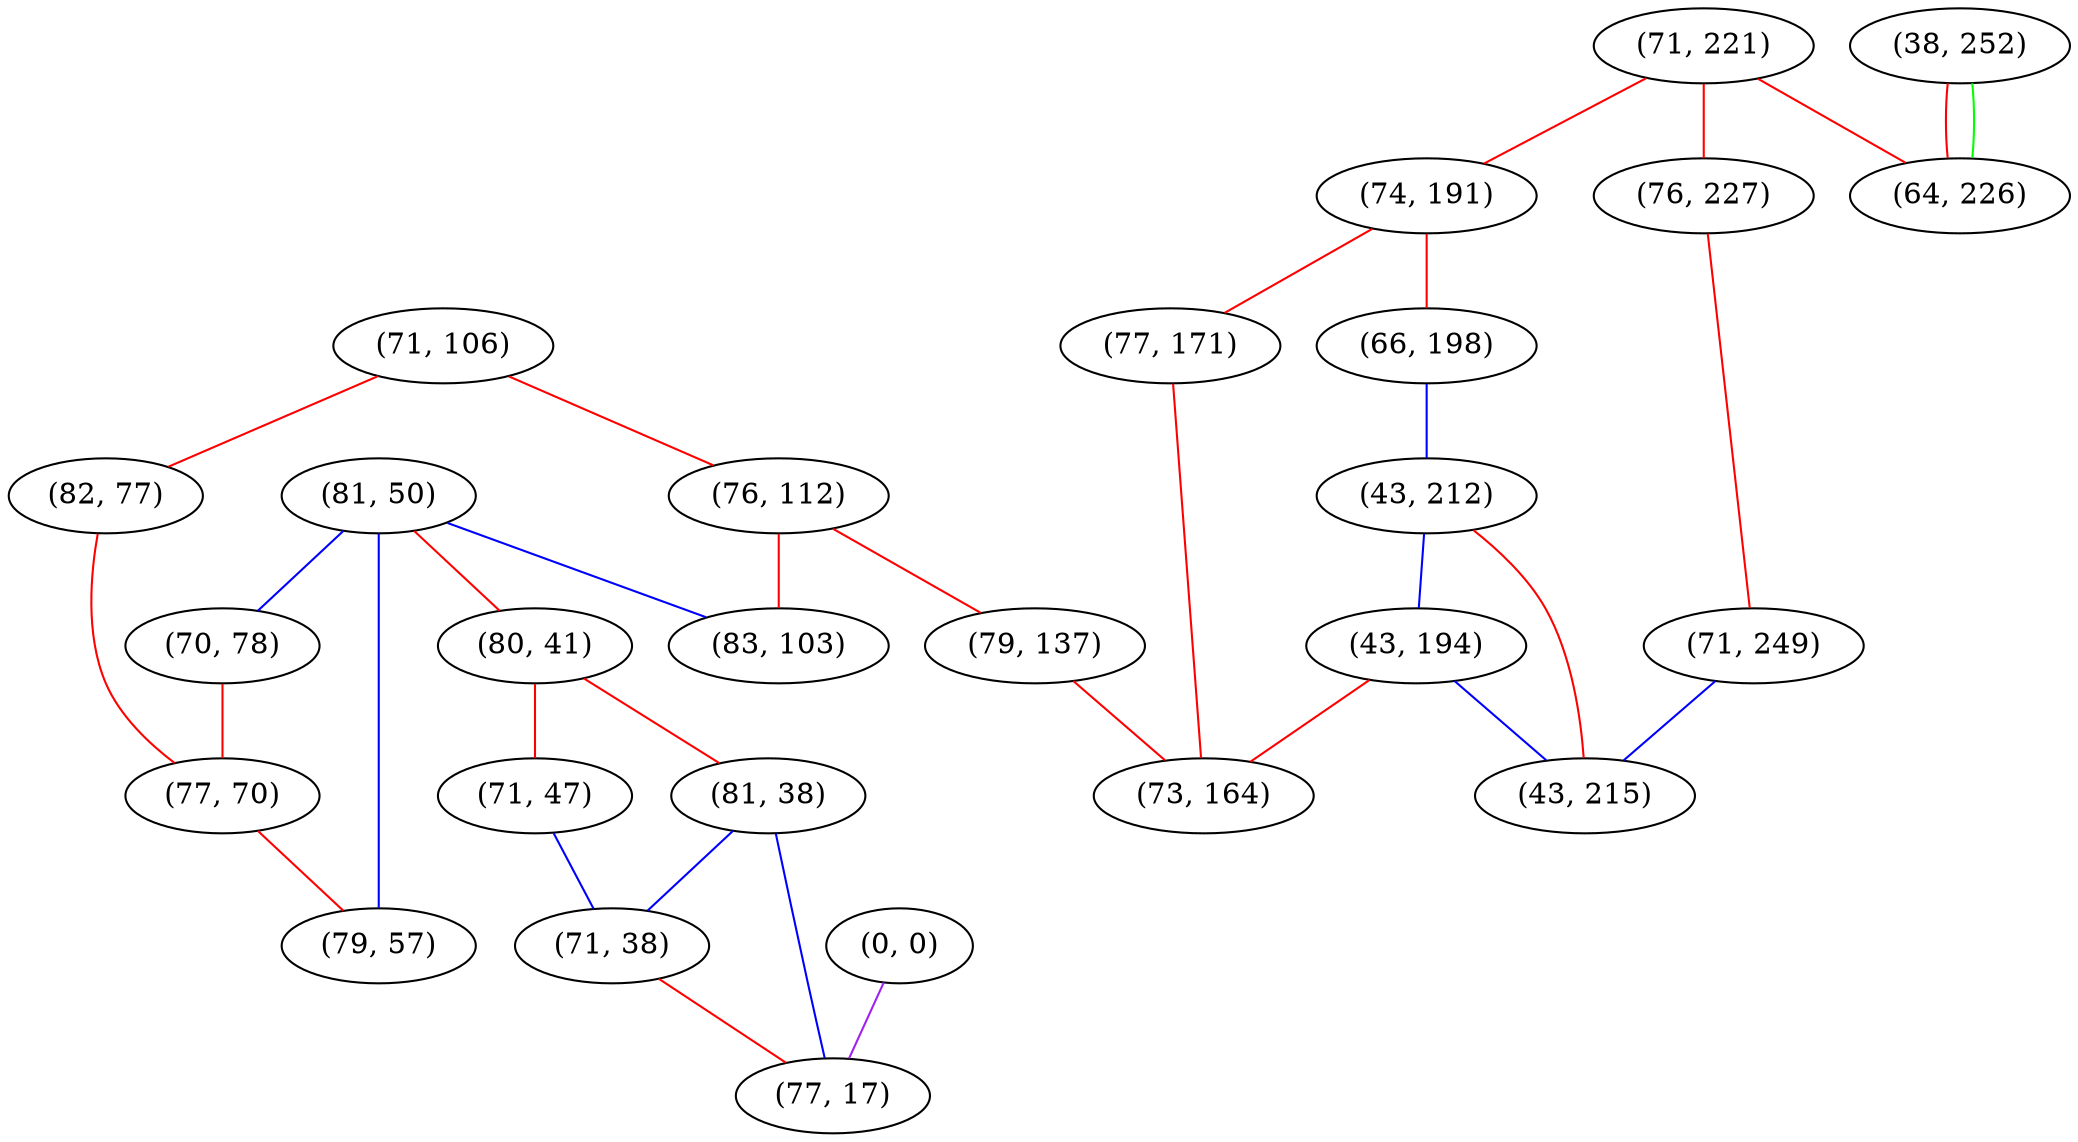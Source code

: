 graph "" {
"(81, 50)";
"(38, 252)";
"(0, 0)";
"(71, 106)";
"(71, 221)";
"(70, 78)";
"(74, 191)";
"(80, 41)";
"(76, 112)";
"(77, 171)";
"(82, 77)";
"(66, 198)";
"(81, 38)";
"(71, 47)";
"(83, 103)";
"(71, 38)";
"(79, 137)";
"(77, 70)";
"(77, 17)";
"(43, 212)";
"(64, 226)";
"(76, 227)";
"(79, 57)";
"(43, 194)";
"(71, 249)";
"(43, 215)";
"(73, 164)";
"(81, 50)" -- "(80, 41)"  [color=red, key=0, weight=1];
"(81, 50)" -- "(83, 103)"  [color=blue, key=0, weight=3];
"(81, 50)" -- "(79, 57)"  [color=blue, key=0, weight=3];
"(81, 50)" -- "(70, 78)"  [color=blue, key=0, weight=3];
"(38, 252)" -- "(64, 226)"  [color=red, key=0, weight=1];
"(38, 252)" -- "(64, 226)"  [color=green, key=1, weight=2];
"(0, 0)" -- "(77, 17)"  [color=purple, key=0, weight=4];
"(71, 106)" -- "(82, 77)"  [color=red, key=0, weight=1];
"(71, 106)" -- "(76, 112)"  [color=red, key=0, weight=1];
"(71, 221)" -- "(74, 191)"  [color=red, key=0, weight=1];
"(71, 221)" -- "(64, 226)"  [color=red, key=0, weight=1];
"(71, 221)" -- "(76, 227)"  [color=red, key=0, weight=1];
"(70, 78)" -- "(77, 70)"  [color=red, key=0, weight=1];
"(74, 191)" -- "(66, 198)"  [color=red, key=0, weight=1];
"(74, 191)" -- "(77, 171)"  [color=red, key=0, weight=1];
"(80, 41)" -- "(81, 38)"  [color=red, key=0, weight=1];
"(80, 41)" -- "(71, 47)"  [color=red, key=0, weight=1];
"(76, 112)" -- "(83, 103)"  [color=red, key=0, weight=1];
"(76, 112)" -- "(79, 137)"  [color=red, key=0, weight=1];
"(77, 171)" -- "(73, 164)"  [color=red, key=0, weight=1];
"(82, 77)" -- "(77, 70)"  [color=red, key=0, weight=1];
"(66, 198)" -- "(43, 212)"  [color=blue, key=0, weight=3];
"(81, 38)" -- "(77, 17)"  [color=blue, key=0, weight=3];
"(81, 38)" -- "(71, 38)"  [color=blue, key=0, weight=3];
"(71, 47)" -- "(71, 38)"  [color=blue, key=0, weight=3];
"(71, 38)" -- "(77, 17)"  [color=red, key=0, weight=1];
"(79, 137)" -- "(73, 164)"  [color=red, key=0, weight=1];
"(77, 70)" -- "(79, 57)"  [color=red, key=0, weight=1];
"(43, 212)" -- "(43, 215)"  [color=red, key=0, weight=1];
"(43, 212)" -- "(43, 194)"  [color=blue, key=0, weight=3];
"(76, 227)" -- "(71, 249)"  [color=red, key=0, weight=1];
"(43, 194)" -- "(43, 215)"  [color=blue, key=0, weight=3];
"(43, 194)" -- "(73, 164)"  [color=red, key=0, weight=1];
"(71, 249)" -- "(43, 215)"  [color=blue, key=0, weight=3];
}
